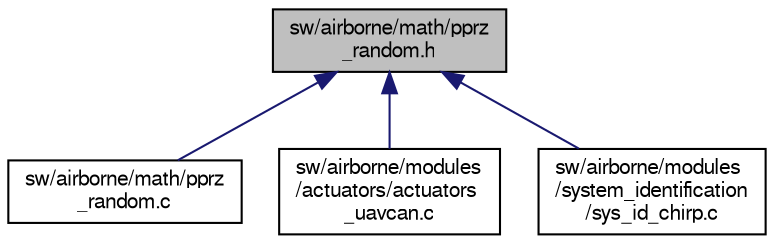 digraph "sw/airborne/math/pprz_random.h"
{
  edge [fontname="FreeSans",fontsize="10",labelfontname="FreeSans",labelfontsize="10"];
  node [fontname="FreeSans",fontsize="10",shape=record];
  Node1 [label="sw/airborne/math/pprz\l_random.h",height=0.2,width=0.4,color="black", fillcolor="grey75", style="filled", fontcolor="black"];
  Node1 -> Node2 [dir="back",color="midnightblue",fontsize="10",style="solid",fontname="FreeSans"];
  Node2 [label="sw/airborne/math/pprz\l_random.c",height=0.2,width=0.4,color="black", fillcolor="white", style="filled",URL="$pprz__random_8c.html"];
  Node1 -> Node3 [dir="back",color="midnightblue",fontsize="10",style="solid",fontname="FreeSans"];
  Node3 [label="sw/airborne/modules\l/actuators/actuators\l_uavcan.c",height=0.2,width=0.4,color="black", fillcolor="white", style="filled",URL="$actuators__uavcan_8c.html",tooltip="UAVCan actuators using RAWCOMMAND message and ESC_STATUS telemetry. "];
  Node1 -> Node4 [dir="back",color="midnightblue",fontsize="10",style="solid",fontname="FreeSans"];
  Node4 [label="sw/airborne/modules\l/system_identification\l/sys_id_chirp.c",height=0.2,width=0.4,color="black", fillcolor="white", style="filled",URL="$sys__id__chirp_8c.html"];
}
